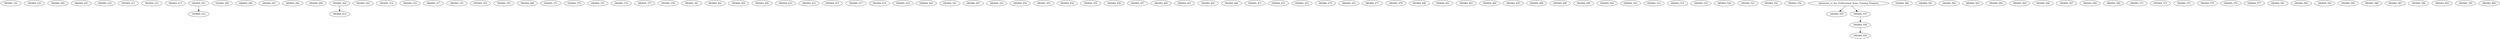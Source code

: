 digraph G {
    DRAMA_101;
    DRAMA_103;
    DRAMA_200;
    DRAMA_201;
    DRAMA_210;
    DRAMA_211;
    DRAMA_212;
    DRAMA_213;
    DRAMA_251;
    edge [color=black];
    DRAMA_251 -> DRAMA_252;
    DRAMA_259;
    DRAMA_290;
    DRAMA_291;
    DRAMA_292;
    DRAMA_298;
    DRAMA_302;
    DRAMA_303;
    DRAMA_314;
    DRAMA_316;
    DRAMA_317;
    DRAMA_351;
    DRAMA_352;
    DRAMA_353;
    DRAMA_365;
    DRAMA_371;
    DRAMA_372;
    DRAMA_373;
    DRAMA_374;
    DRAMA_377;
    DRAMA_378;
    DRAMA_391;
    DRAMA_401;
    DRAMA_405;
    DRAMA_406;
    DRAMA_410;
    DRAMA_414;
    DRAMA_415;
    edge [color=black];
    DRAMA_302 -> DRAMA_416;
    DRAMA_417;
    DRAMA_418;
    DRAMA_419;
    DRAMA_420;
    DRAMA_421;
    DRAMA_441;
    DRAMA_451;
    DRAMA_452;
    DRAMA_453;
    DRAMA_454;
    DRAMA_455;
    DRAMA_456;
    DRAMA_457;
    DRAMA_460;
    DRAMA_461;
    DRAMA_462;
    DRAMA_466;
    DRAMA_471;
    DRAMA_472;
    DRAMA_473;
    DRAMA_475;
    DRAMA_476;
    DRAMA_477;
    DRAMA_478;
    DRAMA_490;
    DRAMA_491;
    DRAMA_493;
    DRAMA_494;
    DRAMA_495;
    DRAMA_496;
    DRAMA_498;
    DRAMA_499;
    DRAMA_502;
    DRAMA_510;
    DRAMA_512;
    DRAMA_514;
    DRAMA_518;
    DRAMA_520;
    DRAMA_523;
    DRAMA_551;
    DRAMA_552;
    edge [color=black];
    admission_to_the_Professional_Actor_Training_Program -> DRAMA_555;
    edge [color=black];
    admission_to_the_Professional_Actor_Training_Program -> DRAMA_557;
    edge [color=black];
    DRAMA_557 -> DRAMA_558;
    edge [color=black];
    DRAMA_558 -> DRAMA_559;
    DRAMA_560;
    DRAMA_561;
    DRAMA_562;
    DRAMA_563;
    DRAMA_564;
    DRAMA_565;
    DRAMA_566;
    DRAMA_567;
    DRAMA_568;
    DRAMA_569;
    DRAMA_571;
    DRAMA_572;
    DRAMA_573;
    DRAMA_575;
    DRAMA_576;
    DRAMA_577;
    DRAMA_581;
    DRAMA_582;
    DRAMA_583;
    DRAMA_585;
    DRAMA_586;
    DRAMA_587;
    DRAMA_599;
    DRAMA_600;
    DRAMA_700;
    DRAMA_800;
}
